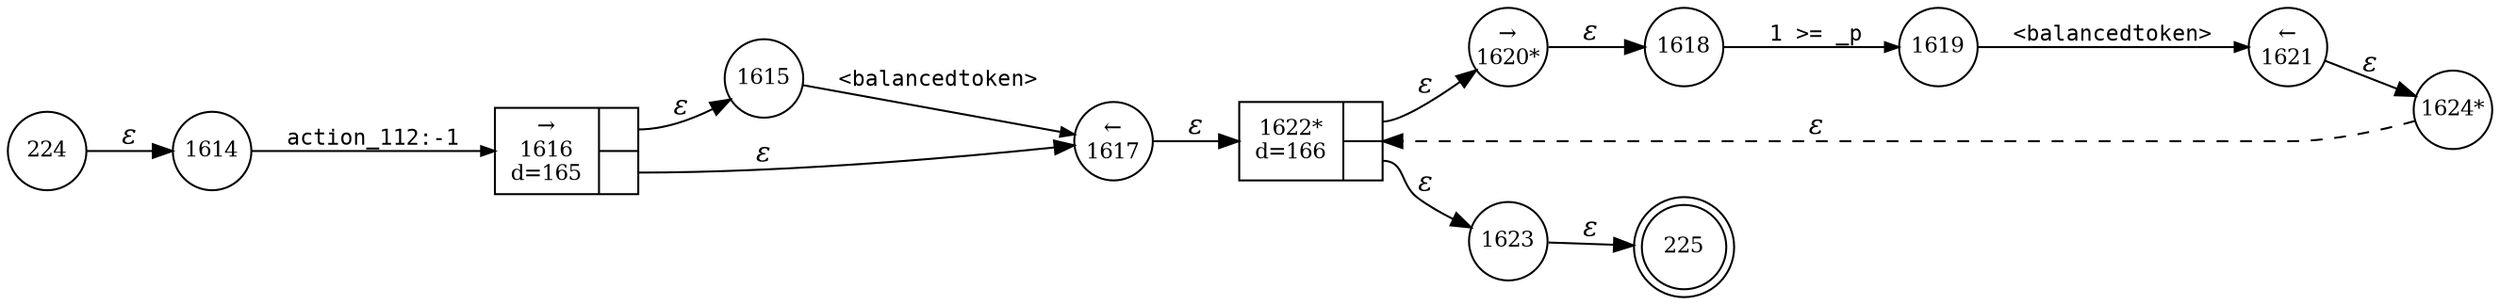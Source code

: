 digraph ATN {
rankdir=LR;
s225[fontsize=11, label="225", shape=doublecircle, fixedsize=true, width=.6];
s224[fontsize=11,label="224", shape=circle, fixedsize=true, width=.55, peripheries=1];
s1614[fontsize=11,label="1614", shape=circle, fixedsize=true, width=.55, peripheries=1];
s1615[fontsize=11,label="1615", shape=circle, fixedsize=true, width=.55, peripheries=1];
s1616[fontsize=11,label="{&rarr;\n1616\nd=165|{<p0>|<p1>}}", shape=record, fixedsize=false, peripheries=1];
s1617[fontsize=11,label="&larr;\n1617", shape=circle, fixedsize=true, width=.55, peripheries=1];
s1618[fontsize=11,label="1618", shape=circle, fixedsize=true, width=.55, peripheries=1];
s1619[fontsize=11,label="1619", shape=circle, fixedsize=true, width=.55, peripheries=1];
s1620[fontsize=11,label="&rarr;\n1620*", shape=circle, fixedsize=true, width=.55, peripheries=1];
s1621[fontsize=11,label="&larr;\n1621", shape=circle, fixedsize=true, width=.55, peripheries=1];
s1622[fontsize=11,label="{1622*\nd=166|{<p0>|<p1>}}", shape=record, fixedsize=false, peripheries=1];
s1623[fontsize=11,label="1623", shape=circle, fixedsize=true, width=.55, peripheries=1];
s1624[fontsize=11,label="1624*", shape=circle, fixedsize=true, width=.55, peripheries=1];
s224 -> s1614 [fontname="Times-Italic", label="&epsilon;"];
s1614 -> s1616 [fontsize=11, fontname="Courier", arrowsize=.7, label = "action_112:-1", arrowhead = normal];
s1616:p0 -> s1615 [fontname="Times-Italic", label="&epsilon;"];
s1616:p1 -> s1617 [fontname="Times-Italic", label="&epsilon;"];
s1615 -> s1617 [fontsize=11, fontname="Courier", arrowsize=.7, label = "<balancedtoken>", arrowhead = normal];
s1617 -> s1622 [fontname="Times-Italic", label="&epsilon;"];
s1622:p0 -> s1620 [fontname="Times-Italic", label="&epsilon;"];
s1622:p1 -> s1623 [fontname="Times-Italic", label="&epsilon;"];
s1620 -> s1618 [fontname="Times-Italic", label="&epsilon;"];
s1623 -> s225 [fontname="Times-Italic", label="&epsilon;"];
s1618 -> s1619 [fontsize=11, fontname="Courier", arrowsize=.7, label = "1 >= _p", arrowhead = normal];
s1619 -> s1621 [fontsize=11, fontname="Courier", arrowsize=.7, label = "<balancedtoken>", arrowhead = normal];
s1621 -> s1624 [fontname="Times-Italic", label="&epsilon;"];
s1624 -> s1622 [fontname="Times-Italic", label="&epsilon;", style="dashed"];
}